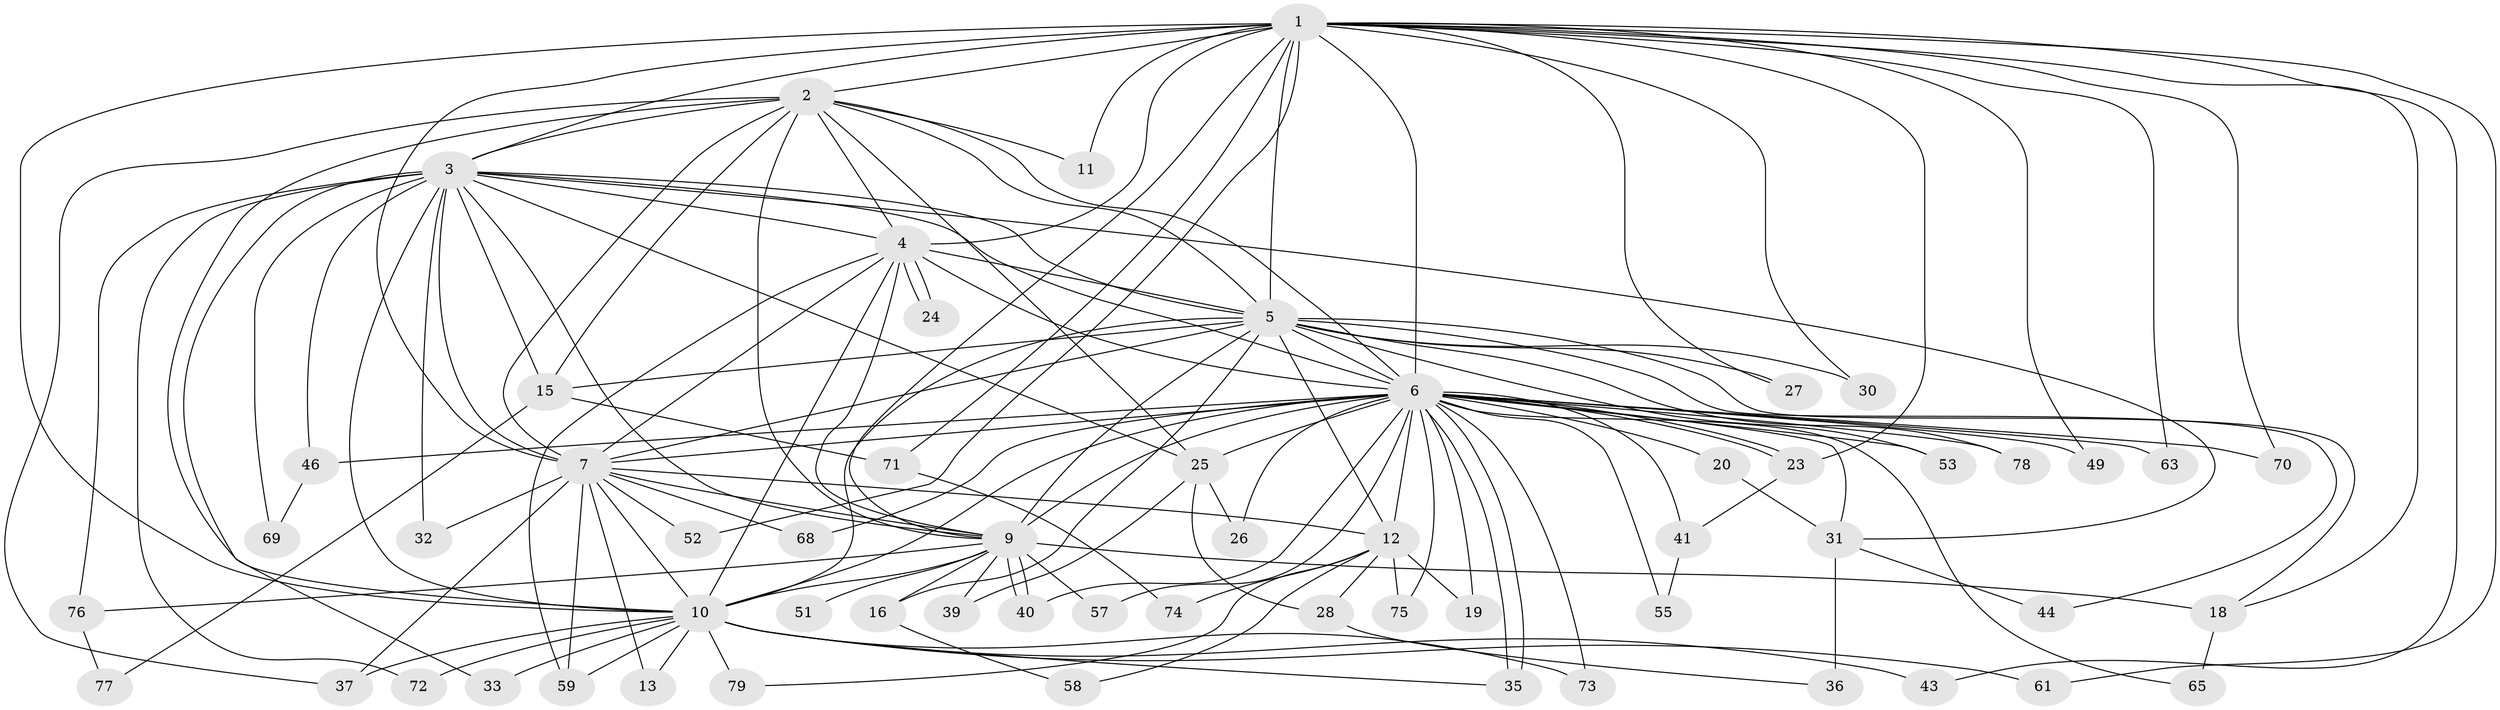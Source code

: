 // Generated by graph-tools (version 1.1) at 2025/51/02/27/25 19:51:53]
// undirected, 59 vertices, 144 edges
graph export_dot {
graph [start="1"]
  node [color=gray90,style=filled];
  1 [super="+45"];
  2 [super="+17"];
  3 [super="+48"];
  4;
  5 [super="+34"];
  6 [super="+8"];
  7 [super="+22"];
  9 [super="+21"];
  10 [super="+47"];
  11;
  12 [super="+14"];
  13;
  15 [super="+50"];
  16;
  18 [super="+64"];
  19;
  20;
  23 [super="+29"];
  24;
  25 [super="+80"];
  26 [super="+54"];
  27;
  28;
  30;
  31 [super="+38"];
  32;
  33;
  35 [super="+67"];
  36 [super="+62"];
  37 [super="+42"];
  39;
  40 [super="+56"];
  41;
  43;
  44;
  46 [super="+66"];
  49;
  51;
  52;
  53;
  55;
  57;
  58;
  59 [super="+60"];
  61;
  63;
  65;
  68;
  69;
  70;
  71;
  72;
  73;
  74;
  75;
  76;
  77;
  78;
  79;
  1 -- 2 [weight=2];
  1 -- 3 [weight=2];
  1 -- 4;
  1 -- 5;
  1 -- 6 [weight=2];
  1 -- 7;
  1 -- 9;
  1 -- 10;
  1 -- 11;
  1 -- 27;
  1 -- 30;
  1 -- 43;
  1 -- 49;
  1 -- 52;
  1 -- 61;
  1 -- 63;
  1 -- 70;
  1 -- 71;
  1 -- 18;
  1 -- 23;
  2 -- 3;
  2 -- 4;
  2 -- 5;
  2 -- 6 [weight=2];
  2 -- 7;
  2 -- 9 [weight=2];
  2 -- 10;
  2 -- 11;
  2 -- 15 [weight=2];
  2 -- 25;
  2 -- 37;
  3 -- 4;
  3 -- 5;
  3 -- 6 [weight=2];
  3 -- 7;
  3 -- 9;
  3 -- 10 [weight=2];
  3 -- 15;
  3 -- 25;
  3 -- 32;
  3 -- 33;
  3 -- 46;
  3 -- 69;
  3 -- 72;
  3 -- 76;
  3 -- 31;
  4 -- 5;
  4 -- 6 [weight=2];
  4 -- 7;
  4 -- 9;
  4 -- 10;
  4 -- 24;
  4 -- 24;
  4 -- 59;
  5 -- 6 [weight=3];
  5 -- 7 [weight=2];
  5 -- 9;
  5 -- 10;
  5 -- 16;
  5 -- 18;
  5 -- 27;
  5 -- 30;
  5 -- 44;
  5 -- 53;
  5 -- 78;
  5 -- 12;
  5 -- 15;
  6 -- 7 [weight=2];
  6 -- 9 [weight=2];
  6 -- 10 [weight=2];
  6 -- 12;
  6 -- 20 [weight=2];
  6 -- 23;
  6 -- 23;
  6 -- 35;
  6 -- 35;
  6 -- 49;
  6 -- 55;
  6 -- 57;
  6 -- 65;
  6 -- 70;
  6 -- 73;
  6 -- 78;
  6 -- 68;
  6 -- 75;
  6 -- 19;
  6 -- 26;
  6 -- 31;
  6 -- 41;
  6 -- 46 [weight=2];
  6 -- 53;
  6 -- 63;
  6 -- 25;
  6 -- 40;
  7 -- 9;
  7 -- 10;
  7 -- 12;
  7 -- 13;
  7 -- 32;
  7 -- 59;
  7 -- 68;
  7 -- 52;
  7 -- 37;
  9 -- 10;
  9 -- 16;
  9 -- 18;
  9 -- 39;
  9 -- 40;
  9 -- 40;
  9 -- 51 [weight=2];
  9 -- 57;
  9 -- 76;
  10 -- 13;
  10 -- 33;
  10 -- 37;
  10 -- 43;
  10 -- 61;
  10 -- 79;
  10 -- 72;
  10 -- 73;
  10 -- 35;
  10 -- 59;
  12 -- 19;
  12 -- 28;
  12 -- 58;
  12 -- 74;
  12 -- 75;
  12 -- 79;
  15 -- 77;
  15 -- 71;
  16 -- 58;
  18 -- 65;
  20 -- 31;
  23 -- 41;
  25 -- 26 [weight=2];
  25 -- 28;
  25 -- 39;
  28 -- 36;
  31 -- 36 [weight=2];
  31 -- 44;
  41 -- 55;
  46 -- 69;
  71 -- 74;
  76 -- 77;
}
